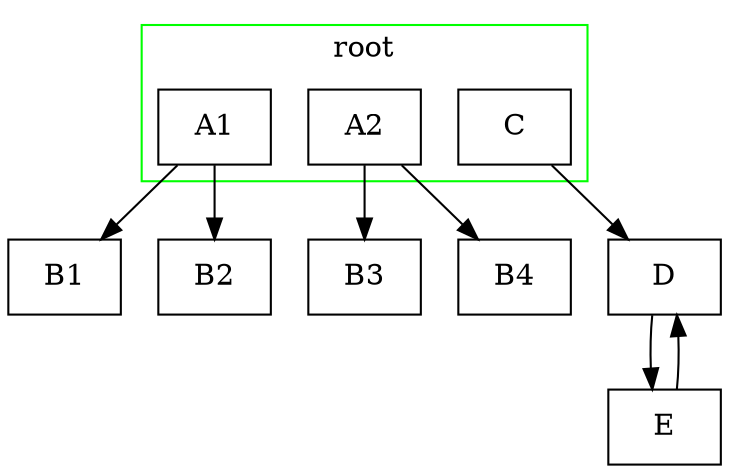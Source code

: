 digraph G {
  node[shape=rectangle]


  subgraph cluster_1 {
    label=root;
    color=green;
    A1;
    A2;
    C;
  }
  A1 -> B1;
  A1 -> B2;
  A2 -> B3;
  A2 -> B4;
  C -> D;
  D -> E;
  E -> D;
}